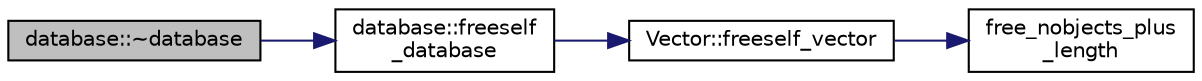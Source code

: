 digraph "database::~database"
{
  edge [fontname="Helvetica",fontsize="10",labelfontname="Helvetica",labelfontsize="10"];
  node [fontname="Helvetica",fontsize="10",shape=record];
  rankdir="LR";
  Node58 [label="database::~database",height=0.2,width=0.4,color="black", fillcolor="grey75", style="filled", fontcolor="black"];
  Node58 -> Node59 [color="midnightblue",fontsize="10",style="solid",fontname="Helvetica"];
  Node59 [label="database::freeself\l_database",height=0.2,width=0.4,color="black", fillcolor="white", style="filled",URL="$db/d72/classdatabase.html#a4dc263211f9b364e4fa733c8cf53e066"];
  Node59 -> Node60 [color="midnightblue",fontsize="10",style="solid",fontname="Helvetica"];
  Node60 [label="Vector::freeself_vector",height=0.2,width=0.4,color="black", fillcolor="white", style="filled",URL="$d5/db2/class_vector.html#ad55c58937ca8fb342247a2c0fb572d20"];
  Node60 -> Node61 [color="midnightblue",fontsize="10",style="solid",fontname="Helvetica"];
  Node61 [label="free_nobjects_plus\l_length",height=0.2,width=0.4,color="black", fillcolor="white", style="filled",URL="$d9/d60/discreta_8h.html#a9fe9986097b58d1ade2867be95632efb"];
}
